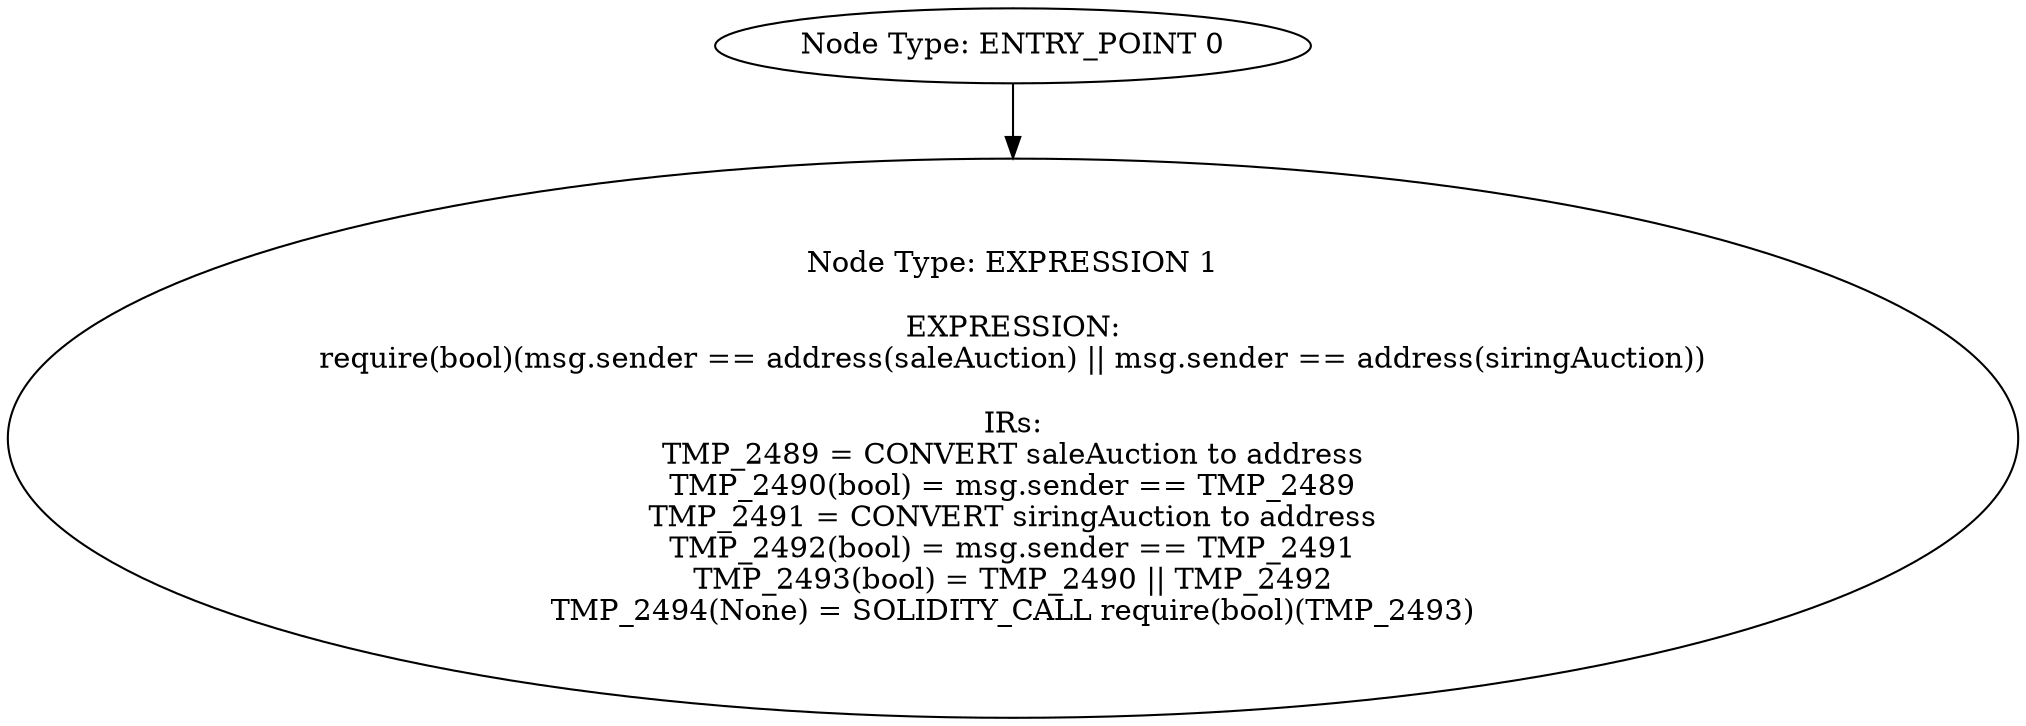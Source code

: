 digraph{
0[label="Node Type: ENTRY_POINT 0
"];
0->1;
1[label="Node Type: EXPRESSION 1

EXPRESSION:
require(bool)(msg.sender == address(saleAuction) || msg.sender == address(siringAuction))

IRs:
TMP_2489 = CONVERT saleAuction to address
TMP_2490(bool) = msg.sender == TMP_2489
TMP_2491 = CONVERT siringAuction to address
TMP_2492(bool) = msg.sender == TMP_2491
TMP_2493(bool) = TMP_2490 || TMP_2492
TMP_2494(None) = SOLIDITY_CALL require(bool)(TMP_2493)"];
}
